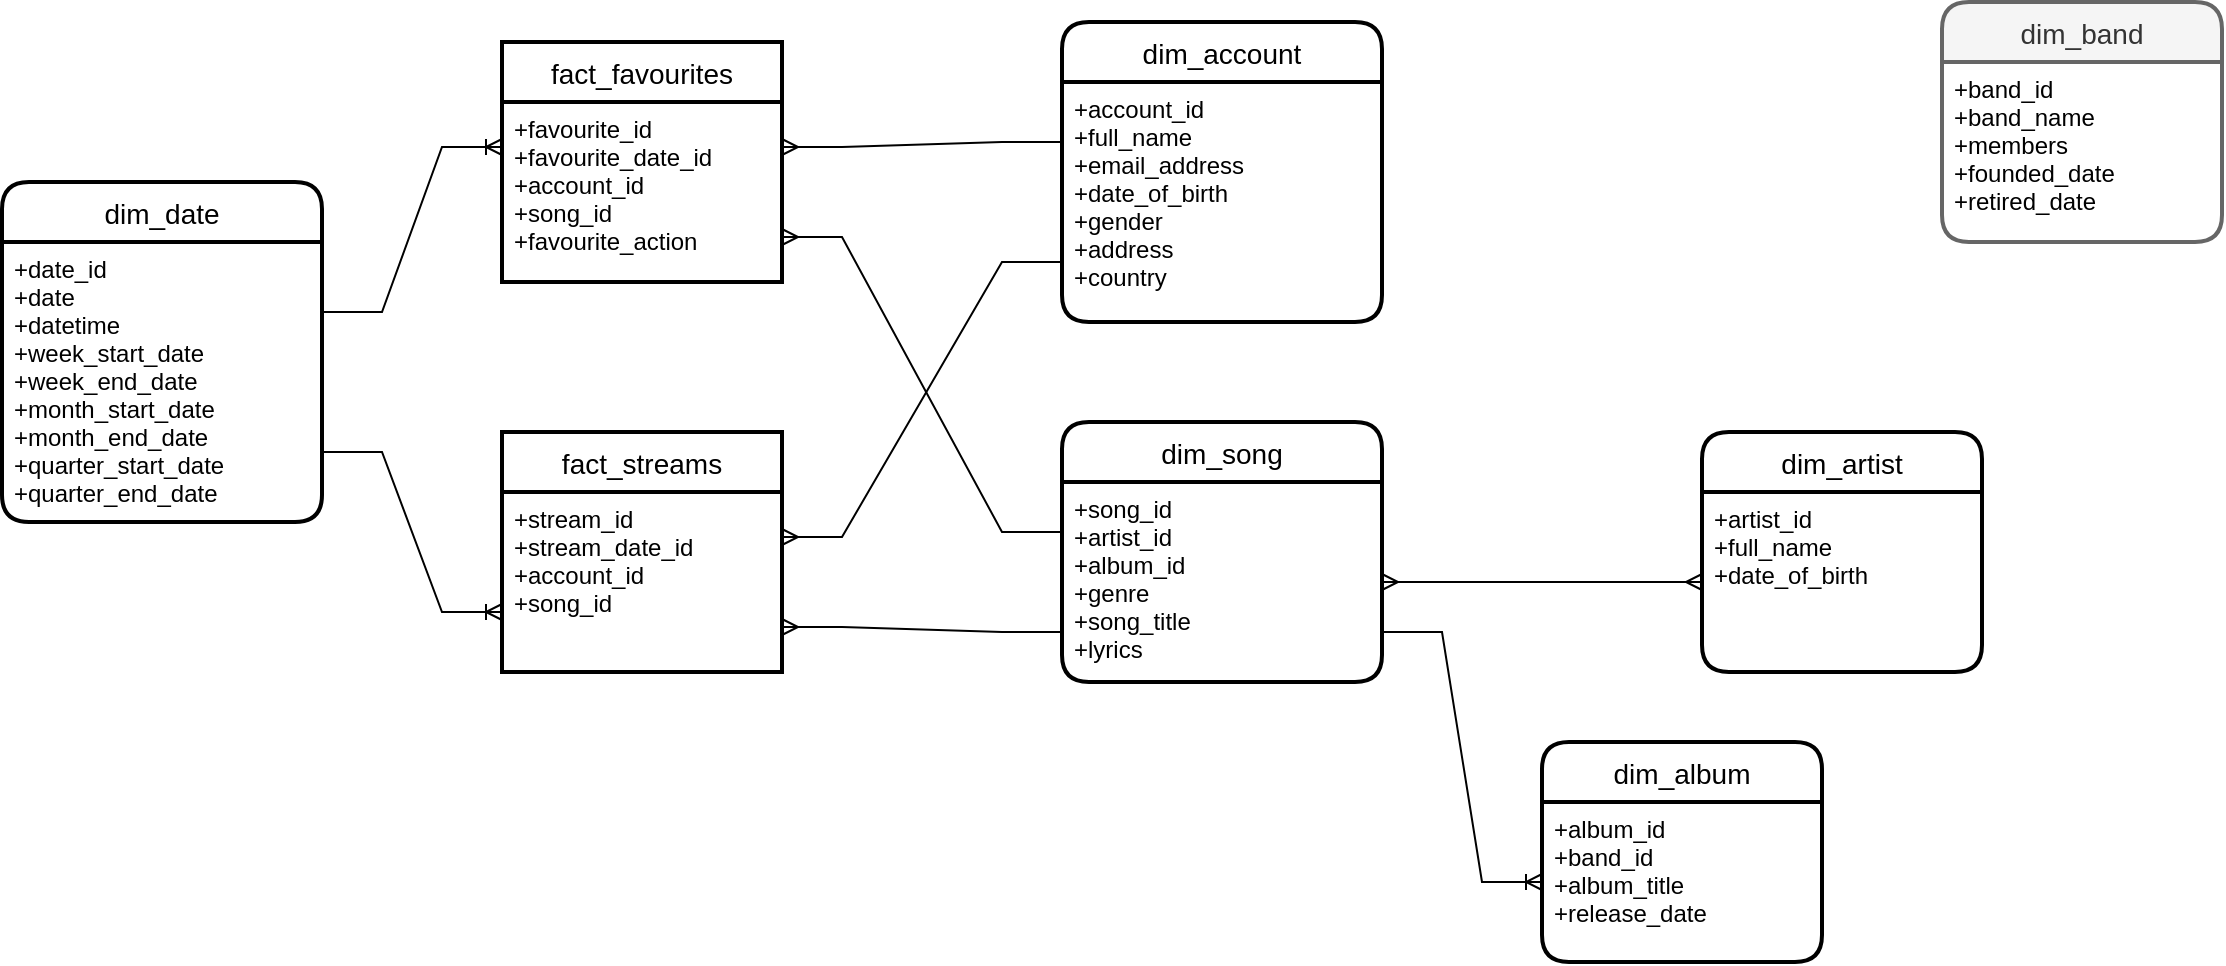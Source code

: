 <mxfile version="20.5.3" type="github">
  <diagram id="Lu5KORJQyDP0WVwy52uV" name="Page-1">
    <mxGraphModel dx="1940" dy="759" grid="1" gridSize="10" guides="1" tooltips="1" connect="1" arrows="1" fold="1" page="1" pageScale="1" pageWidth="827" pageHeight="1169" math="0" shadow="0">
      <root>
        <mxCell id="0" />
        <mxCell id="1" parent="0" />
        <mxCell id="vZCdwGFw_1Mov0Ncn8PV-2" value="dim_account" style="swimlane;childLayout=stackLayout;horizontal=1;startSize=30;horizontalStack=0;rounded=1;fontSize=14;fontStyle=0;strokeWidth=2;resizeParent=0;resizeLast=1;shadow=0;dashed=0;align=center;" parent="1" vertex="1">
          <mxGeometry x="60" y="50" width="160" height="150" as="geometry" />
        </mxCell>
        <mxCell id="vZCdwGFw_1Mov0Ncn8PV-3" value="+account_id&#xa;+full_name&#xa;+email_address&#xa;+date_of_birth&#xa;+gender&#xa;+address&#xa;+country&#xa;" style="align=left;strokeColor=none;fillColor=none;spacingLeft=4;fontSize=12;verticalAlign=top;resizable=0;rotatable=0;part=1;" parent="vZCdwGFw_1Mov0Ncn8PV-2" vertex="1">
          <mxGeometry y="30" width="160" height="120" as="geometry" />
        </mxCell>
        <mxCell id="vZCdwGFw_1Mov0Ncn8PV-7" value="dim_song" style="swimlane;childLayout=stackLayout;horizontal=1;startSize=30;horizontalStack=0;rounded=1;fontSize=14;fontStyle=0;strokeWidth=2;resizeParent=0;resizeLast=1;shadow=0;dashed=0;align=center;" parent="1" vertex="1">
          <mxGeometry x="60" y="250" width="160" height="130" as="geometry" />
        </mxCell>
        <mxCell id="vZCdwGFw_1Mov0Ncn8PV-8" value="+song_id&#xa;+artist_id&#xa;+album_id&#xa;+genre&#xa;+song_title&#xa;+lyrics&#xa;" style="align=left;strokeColor=none;fillColor=none;spacingLeft=4;fontSize=12;verticalAlign=top;resizable=0;rotatable=0;part=1;" parent="vZCdwGFw_1Mov0Ncn8PV-7" vertex="1">
          <mxGeometry y="30" width="160" height="100" as="geometry" />
        </mxCell>
        <mxCell id="vZCdwGFw_1Mov0Ncn8PV-9" value="dim_band" style="swimlane;childLayout=stackLayout;horizontal=1;startSize=30;horizontalStack=0;rounded=1;fontSize=14;fontStyle=0;strokeWidth=2;resizeParent=0;resizeLast=1;shadow=0;dashed=0;align=center;fillColor=#f5f5f5;fontColor=#333333;strokeColor=#666666;" parent="1" vertex="1">
          <mxGeometry x="500" y="40" width="140" height="120" as="geometry" />
        </mxCell>
        <mxCell id="vZCdwGFw_1Mov0Ncn8PV-10" value="+band_id&#xa;+band_name&#xa;+members&#xa;+founded_date&#xa;+retired_date&#xa;" style="align=left;strokeColor=none;fillColor=none;spacingLeft=4;fontSize=12;verticalAlign=top;resizable=0;rotatable=0;part=1;" parent="vZCdwGFw_1Mov0Ncn8PV-9" vertex="1">
          <mxGeometry y="30" width="140" height="90" as="geometry" />
        </mxCell>
        <mxCell id="vZCdwGFw_1Mov0Ncn8PV-14" value="dim_album" style="swimlane;childLayout=stackLayout;horizontal=1;startSize=30;horizontalStack=0;rounded=1;fontSize=14;fontStyle=0;strokeWidth=2;resizeParent=0;resizeLast=1;shadow=0;dashed=0;align=center;" parent="1" vertex="1">
          <mxGeometry x="300" y="410" width="140" height="110" as="geometry" />
        </mxCell>
        <mxCell id="vZCdwGFw_1Mov0Ncn8PV-15" value="+album_id&#xa;+band_id&#xa;+album_title&#xa;+release_date&#xa;" style="align=left;strokeColor=none;fillColor=none;spacingLeft=4;fontSize=12;verticalAlign=top;resizable=0;rotatable=0;part=1;" parent="vZCdwGFw_1Mov0Ncn8PV-14" vertex="1">
          <mxGeometry y="30" width="140" height="80" as="geometry" />
        </mxCell>
        <mxCell id="vZCdwGFw_1Mov0Ncn8PV-16" value="" style="edgeStyle=entityRelationEdgeStyle;fontSize=12;html=1;endArrow=ERoneToMany;rounded=0;exitX=1;exitY=0.75;exitDx=0;exitDy=0;entryX=0;entryY=0.5;entryDx=0;entryDy=0;" parent="1" source="vZCdwGFw_1Mov0Ncn8PV-8" target="vZCdwGFw_1Mov0Ncn8PV-15" edge="1">
          <mxGeometry width="100" height="100" relative="1" as="geometry">
            <mxPoint x="280" y="380" as="sourcePoint" />
            <mxPoint x="380" y="280" as="targetPoint" />
          </mxGeometry>
        </mxCell>
        <mxCell id="vZCdwGFw_1Mov0Ncn8PV-17" value="dim_artist" style="swimlane;childLayout=stackLayout;horizontal=1;startSize=30;horizontalStack=0;rounded=1;fontSize=14;fontStyle=0;strokeWidth=2;resizeParent=0;resizeLast=1;shadow=0;dashed=0;align=center;" parent="1" vertex="1">
          <mxGeometry x="380" y="255" width="140" height="120" as="geometry" />
        </mxCell>
        <mxCell id="vZCdwGFw_1Mov0Ncn8PV-18" value="+artist_id&#xa;+full_name&#xa;+date_of_birth&#xa;" style="align=left;strokeColor=none;fillColor=none;spacingLeft=4;fontSize=12;verticalAlign=top;resizable=0;rotatable=0;part=1;" parent="vZCdwGFw_1Mov0Ncn8PV-17" vertex="1">
          <mxGeometry y="30" width="140" height="90" as="geometry" />
        </mxCell>
        <mxCell id="vZCdwGFw_1Mov0Ncn8PV-19" value="" style="edgeStyle=entityRelationEdgeStyle;fontSize=12;html=1;endArrow=ERmany;startArrow=ERmany;rounded=0;entryX=0;entryY=0.5;entryDx=0;entryDy=0;exitX=1;exitY=0.5;exitDx=0;exitDy=0;" parent="1" source="vZCdwGFw_1Mov0Ncn8PV-8" target="vZCdwGFw_1Mov0Ncn8PV-18" edge="1">
          <mxGeometry width="100" height="100" relative="1" as="geometry">
            <mxPoint x="280" y="380" as="sourcePoint" />
            <mxPoint x="380" y="280" as="targetPoint" />
          </mxGeometry>
        </mxCell>
        <mxCell id="vZCdwGFw_1Mov0Ncn8PV-22" value="fact_favourites" style="swimlane;childLayout=stackLayout;horizontal=1;startSize=30;horizontalStack=0;rounded=1;fontSize=14;fontStyle=0;strokeWidth=2;resizeParent=0;resizeLast=1;shadow=0;dashed=0;align=center;arcSize=0;" parent="1" vertex="1">
          <mxGeometry x="-220" y="60" width="140" height="120" as="geometry" />
        </mxCell>
        <mxCell id="vZCdwGFw_1Mov0Ncn8PV-23" value="+favourite_id&#xa;+favourite_date_id&#xa;+account_id&#xa;+song_id&#xa;+favourite_action&#xa;" style="align=left;strokeColor=none;fillColor=none;spacingLeft=4;fontSize=12;verticalAlign=top;resizable=0;rotatable=0;part=1;" parent="vZCdwGFw_1Mov0Ncn8PV-22" vertex="1">
          <mxGeometry y="30" width="140" height="90" as="geometry" />
        </mxCell>
        <mxCell id="vZCdwGFw_1Mov0Ncn8PV-24" value="fact_streams" style="swimlane;childLayout=stackLayout;horizontal=1;startSize=30;horizontalStack=0;rounded=1;fontSize=14;fontStyle=0;strokeWidth=2;resizeParent=0;resizeLast=1;shadow=0;dashed=0;align=center;arcSize=0;" parent="1" vertex="1">
          <mxGeometry x="-220" y="255" width="140" height="120" as="geometry" />
        </mxCell>
        <mxCell id="vZCdwGFw_1Mov0Ncn8PV-25" value="+stream_id&#xa;+stream_date_id&#xa;+account_id&#xa;+song_id&#xa;" style="align=left;strokeColor=none;fillColor=none;spacingLeft=4;fontSize=12;verticalAlign=top;resizable=0;rotatable=0;part=1;" parent="vZCdwGFw_1Mov0Ncn8PV-24" vertex="1">
          <mxGeometry y="30" width="140" height="90" as="geometry" />
        </mxCell>
        <mxCell id="vZCdwGFw_1Mov0Ncn8PV-26" value="" style="edgeStyle=entityRelationEdgeStyle;fontSize=12;html=1;endArrow=ERmany;rounded=0;exitX=0;exitY=0.25;exitDx=0;exitDy=0;entryX=1;entryY=0.25;entryDx=0;entryDy=0;" parent="1" source="vZCdwGFw_1Mov0Ncn8PV-3" target="vZCdwGFw_1Mov0Ncn8PV-23" edge="1">
          <mxGeometry width="100" height="100" relative="1" as="geometry">
            <mxPoint x="320" y="250" as="sourcePoint" />
            <mxPoint x="300" y="20" as="targetPoint" />
          </mxGeometry>
        </mxCell>
        <mxCell id="vZCdwGFw_1Mov0Ncn8PV-27" value="" style="edgeStyle=entityRelationEdgeStyle;fontSize=12;html=1;endArrow=ERmany;rounded=0;exitX=0;exitY=0.75;exitDx=0;exitDy=0;entryX=1;entryY=0.25;entryDx=0;entryDy=0;" parent="1" source="vZCdwGFw_1Mov0Ncn8PV-3" target="vZCdwGFw_1Mov0Ncn8PV-25" edge="1">
          <mxGeometry width="100" height="100" relative="1" as="geometry">
            <mxPoint x="230" y="120" as="sourcePoint" />
            <mxPoint x="354" y="-57.5" as="targetPoint" />
          </mxGeometry>
        </mxCell>
        <mxCell id="vZCdwGFw_1Mov0Ncn8PV-28" value="" style="edgeStyle=entityRelationEdgeStyle;fontSize=12;html=1;endArrow=ERmany;rounded=0;exitX=0;exitY=0.25;exitDx=0;exitDy=0;entryX=1;entryY=0.75;entryDx=0;entryDy=0;" parent="1" source="vZCdwGFw_1Mov0Ncn8PV-8" target="vZCdwGFw_1Mov0Ncn8PV-23" edge="1">
          <mxGeometry width="100" height="100" relative="1" as="geometry">
            <mxPoint x="240" y="130" as="sourcePoint" />
            <mxPoint x="364" y="-47.5" as="targetPoint" />
          </mxGeometry>
        </mxCell>
        <mxCell id="vZCdwGFw_1Mov0Ncn8PV-29" value="" style="edgeStyle=entityRelationEdgeStyle;fontSize=12;html=1;endArrow=ERmany;rounded=0;exitX=0;exitY=0.75;exitDx=0;exitDy=0;entryX=1;entryY=0.75;entryDx=0;entryDy=0;" parent="1" source="vZCdwGFw_1Mov0Ncn8PV-8" target="vZCdwGFw_1Mov0Ncn8PV-25" edge="1">
          <mxGeometry width="100" height="100" relative="1" as="geometry">
            <mxPoint x="230" y="315" as="sourcePoint" />
            <mxPoint x="354" y="-12.5" as="targetPoint" />
          </mxGeometry>
        </mxCell>
        <mxCell id="2Wv6960Wl2VxL7XHVJmV-1" value="dim_date" style="swimlane;childLayout=stackLayout;horizontal=1;startSize=30;horizontalStack=0;rounded=1;fontSize=14;fontStyle=0;strokeWidth=2;resizeParent=0;resizeLast=1;shadow=0;dashed=0;align=center;" parent="1" vertex="1">
          <mxGeometry x="-470" y="130" width="160" height="170" as="geometry" />
        </mxCell>
        <mxCell id="2Wv6960Wl2VxL7XHVJmV-2" value="+date_id&#xa;+date&#xa;+datetime&#xa;+week_start_date&#xa;+week_end_date&#xa;+month_start_date&#xa;+month_end_date&#xa;+quarter_start_date&#xa;+quarter_end_date&#xa;" style="align=left;strokeColor=none;fillColor=none;spacingLeft=4;fontSize=12;verticalAlign=top;resizable=0;rotatable=0;part=1;" parent="2Wv6960Wl2VxL7XHVJmV-1" vertex="1">
          <mxGeometry y="30" width="160" height="140" as="geometry" />
        </mxCell>
        <mxCell id="2Wv6960Wl2VxL7XHVJmV-4" value="" style="edgeStyle=entityRelationEdgeStyle;fontSize=12;html=1;endArrow=ERoneToMany;rounded=0;exitX=1;exitY=0.25;exitDx=0;exitDy=0;entryX=0;entryY=0.25;entryDx=0;entryDy=0;" parent="1" source="2Wv6960Wl2VxL7XHVJmV-2" target="vZCdwGFw_1Mov0Ncn8PV-23" edge="1">
          <mxGeometry width="100" height="100" relative="1" as="geometry">
            <mxPoint x="-170" y="300" as="sourcePoint" />
            <mxPoint x="-230" y="120" as="targetPoint" />
          </mxGeometry>
        </mxCell>
        <mxCell id="2Wv6960Wl2VxL7XHVJmV-5" value="" style="edgeStyle=entityRelationEdgeStyle;fontSize=12;html=1;endArrow=ERoneToMany;rounded=0;exitX=1;exitY=0.75;exitDx=0;exitDy=0;entryX=0;entryY=0.75;entryDx=0;entryDy=0;" parent="1" source="2Wv6960Wl2VxL7XHVJmV-2" target="vZCdwGFw_1Mov0Ncn8PV-24" edge="1">
          <mxGeometry width="100" height="100" relative="1" as="geometry">
            <mxPoint x="-300" y="205" as="sourcePoint" />
            <mxPoint x="-220" y="130" as="targetPoint" />
          </mxGeometry>
        </mxCell>
      </root>
    </mxGraphModel>
  </diagram>
</mxfile>
